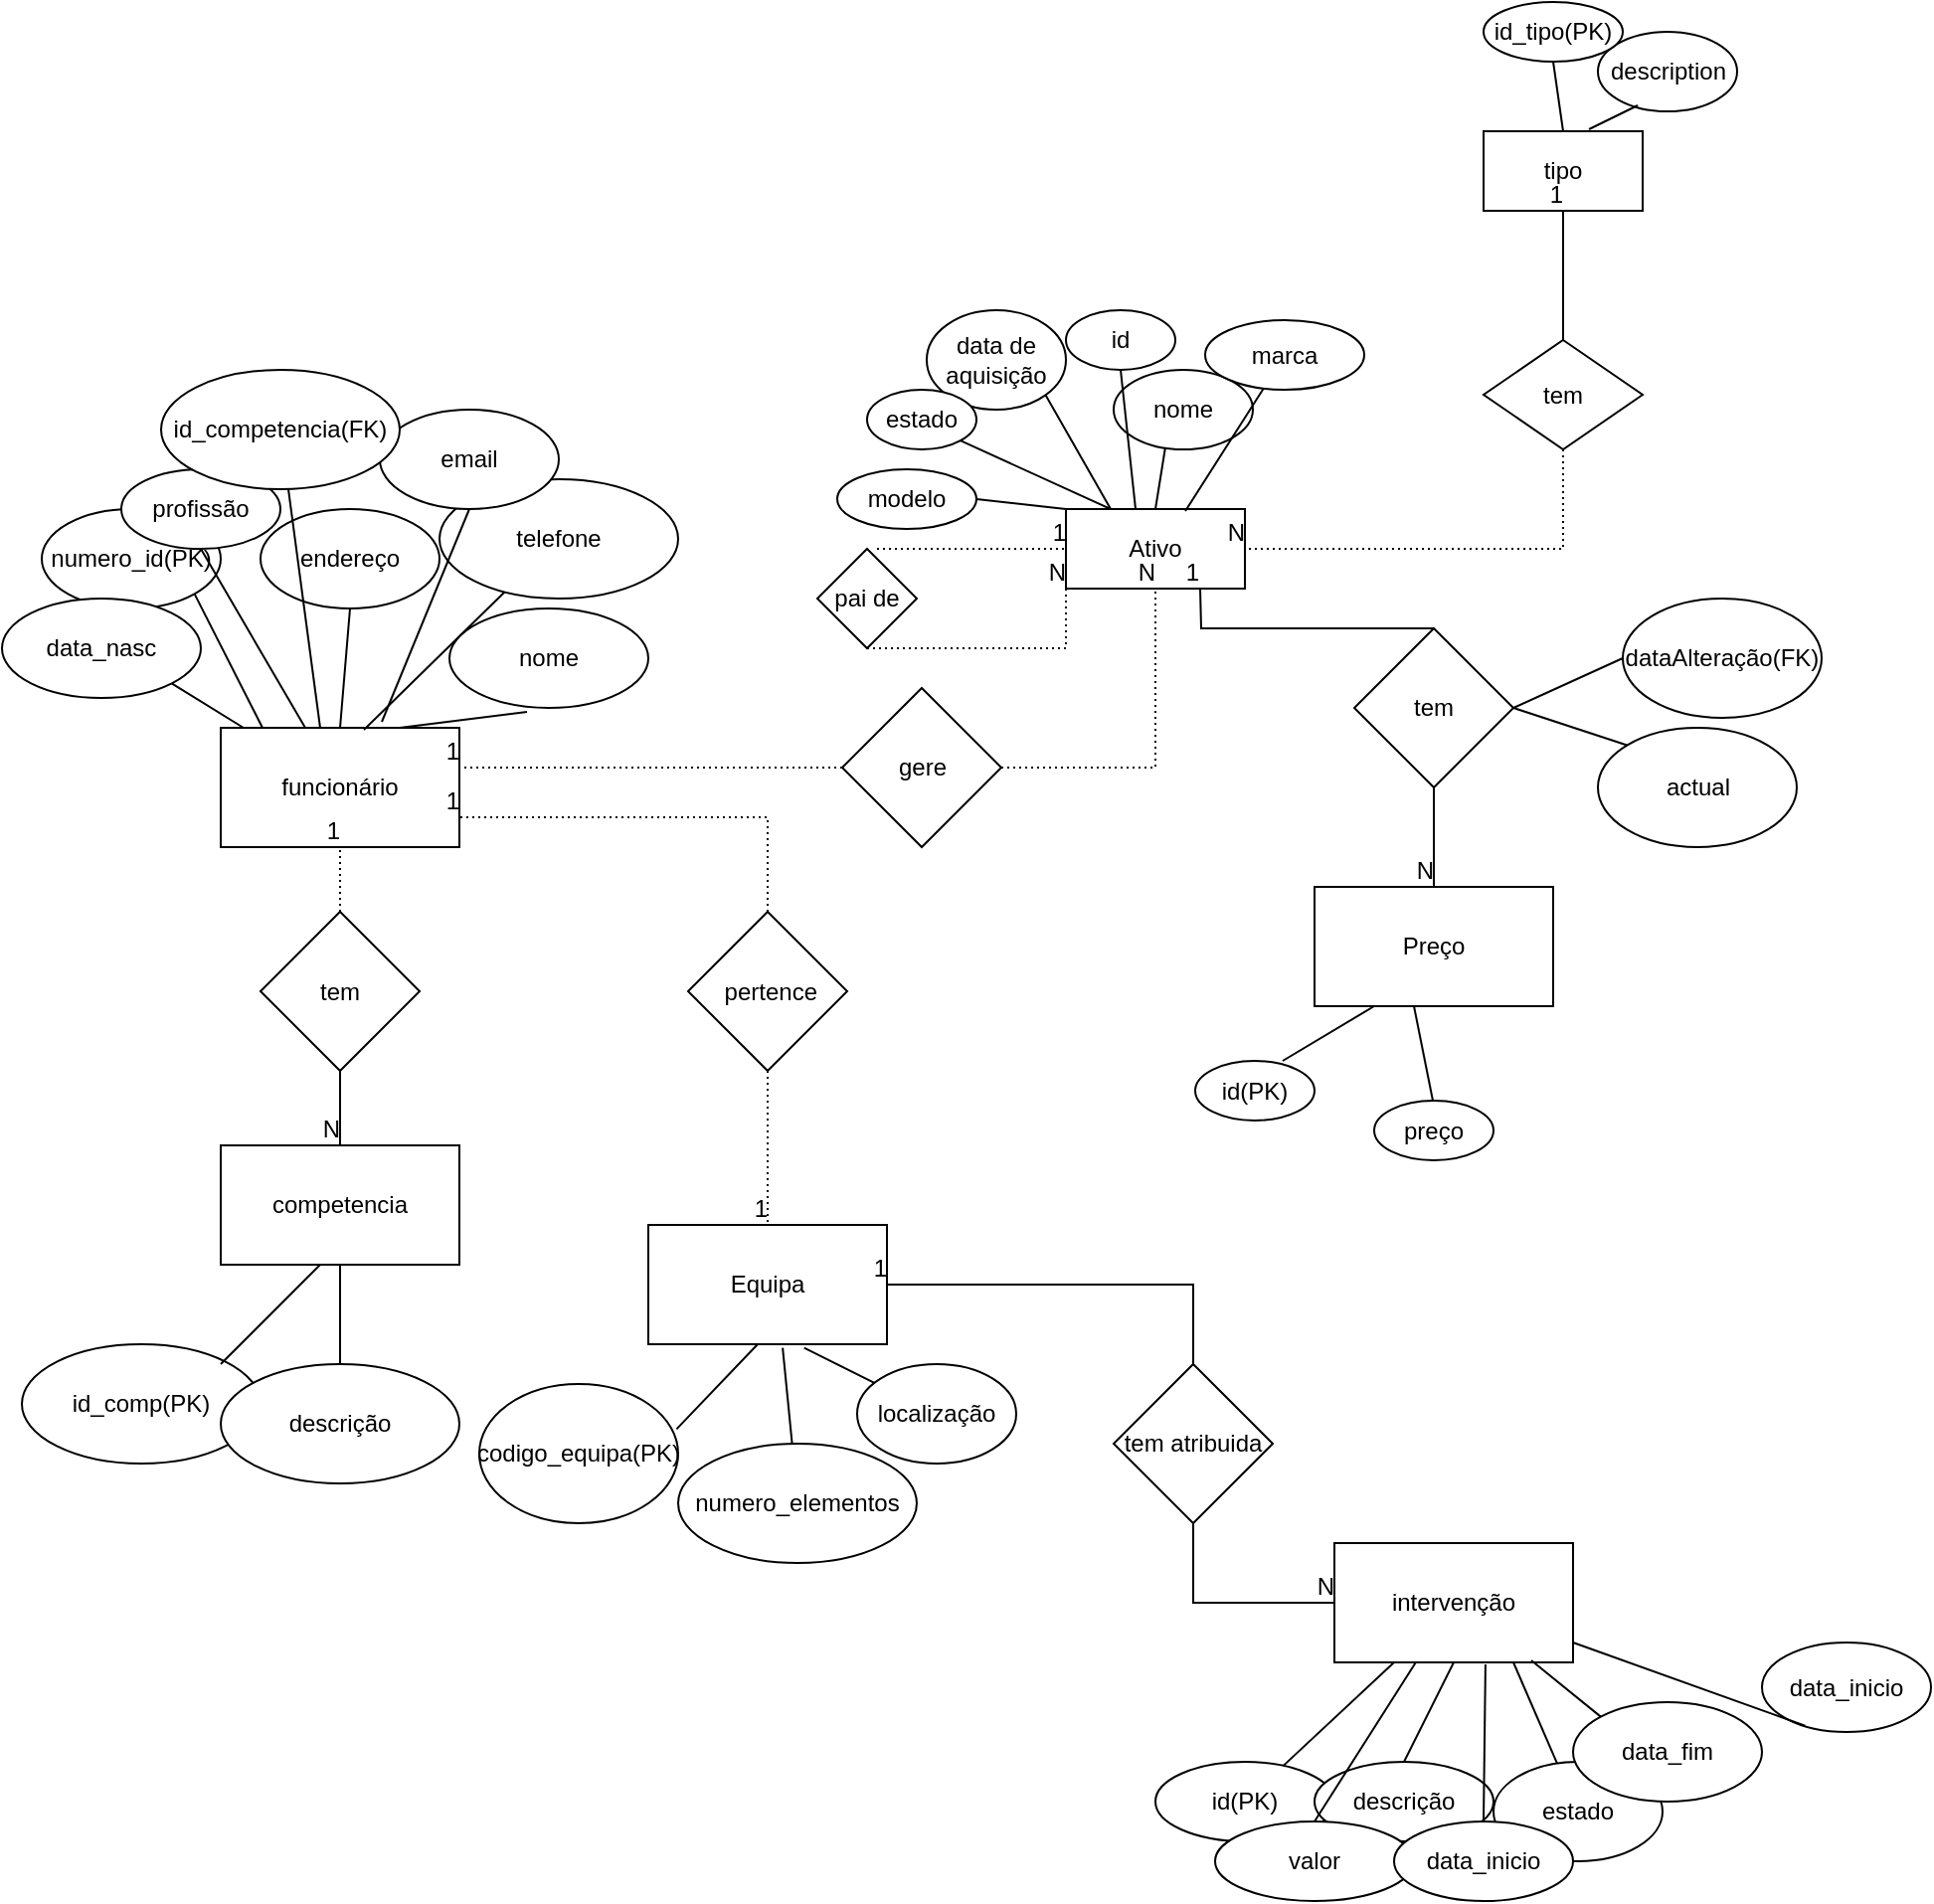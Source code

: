 <mxfile version="15.8.3" type="device"><diagram id="RiRNOo3PMDdVtDFo0Oja" name="Page-1"><mxGraphModel dx="2131" dy="1698" grid="1" gridSize="10" guides="1" tooltips="1" connect="1" arrows="1" fold="1" page="1" pageScale="1" pageWidth="827" pageHeight="1169" math="0" shadow="0"><root><mxCell id="0"/><mxCell id="1" parent="0"/><mxCell id="TFTgUp5jtIXC58tv8dnQ-1" value="Ativo" style="rounded=0;whiteSpace=wrap;html=1;" parent="1" vertex="1"><mxGeometry x="355" y="50" width="90" height="40" as="geometry"/></mxCell><mxCell id="TFTgUp5jtIXC58tv8dnQ-6" value="id" style="ellipse;whiteSpace=wrap;html=1;rounded=0;" parent="1" vertex="1"><mxGeometry x="355" y="-50" width="55" height="30" as="geometry"/></mxCell><mxCell id="TFTgUp5jtIXC58tv8dnQ-9" value="nome" style="ellipse;whiteSpace=wrap;html=1;" parent="1" vertex="1"><mxGeometry x="379" y="-20" width="70" height="40" as="geometry"/></mxCell><mxCell id="TFTgUp5jtIXC58tv8dnQ-10" value="data de aquisição" style="ellipse;whiteSpace=wrap;html=1;rounded=0;" parent="1" vertex="1"><mxGeometry x="285" y="-50" width="70" height="50" as="geometry"/></mxCell><mxCell id="TFTgUp5jtIXC58tv8dnQ-13" value="estado" style="ellipse;whiteSpace=wrap;html=1;rounded=0;" parent="1" vertex="1"><mxGeometry x="255" y="-10" width="55" height="30" as="geometry"/></mxCell><mxCell id="TFTgUp5jtIXC58tv8dnQ-15" value="marca" style="ellipse;whiteSpace=wrap;html=1;rounded=0;" parent="1" vertex="1"><mxGeometry x="425" y="-45" width="80" height="35" as="geometry"/></mxCell><mxCell id="TFTgUp5jtIXC58tv8dnQ-17" value="modelo" style="ellipse;whiteSpace=wrap;html=1;rounded=0;" parent="1" vertex="1"><mxGeometry x="240" y="30" width="70" height="30" as="geometry"/></mxCell><mxCell id="TFTgUp5jtIXC58tv8dnQ-28" value="Preço" style="rounded=0;whiteSpace=wrap;html=1;" parent="1" vertex="1"><mxGeometry x="480" y="240" width="120" height="60" as="geometry"/></mxCell><mxCell id="TFTgUp5jtIXC58tv8dnQ-31" value="id(PK)" style="ellipse;whiteSpace=wrap;html=1;rounded=0;" parent="1" vertex="1"><mxGeometry x="420" y="327.5" width="60" height="30" as="geometry"/></mxCell><mxCell id="TFTgUp5jtIXC58tv8dnQ-33" value="dataAlteração(FK)" style="ellipse;whiteSpace=wrap;html=1;rounded=0;" parent="1" vertex="1"><mxGeometry x="635" y="95" width="100" height="60" as="geometry"/></mxCell><mxCell id="QVrU8I_HRrKM-z1Fk-Hs-1" value="funcionário" style="rounded=0;whiteSpace=wrap;html=1;" parent="1" vertex="1"><mxGeometry x="-70" y="160" width="120" height="60" as="geometry"/></mxCell><mxCell id="QVrU8I_HRrKM-z1Fk-Hs-3" value="numero_id(PK)" style="ellipse;whiteSpace=wrap;html=1;" parent="1" vertex="1"><mxGeometry x="-160" y="50" width="90" height="50" as="geometry"/></mxCell><mxCell id="QVrU8I_HRrKM-z1Fk-Hs-5" value="nome" style="ellipse;whiteSpace=wrap;html=1;" parent="1" vertex="1"><mxGeometry x="45" y="100" width="100" height="50" as="geometry"/></mxCell><mxCell id="QVrU8I_HRrKM-z1Fk-Hs-6" value="data_nasc" style="ellipse;whiteSpace=wrap;html=1;rounded=0;" parent="1" vertex="1"><mxGeometry x="-180" y="95" width="100" height="50" as="geometry"/></mxCell><mxCell id="QVrU8I_HRrKM-z1Fk-Hs-8" value="endereço" style="ellipse;whiteSpace=wrap;html=1;rounded=0;" parent="1" vertex="1"><mxGeometry x="-50" y="50" width="90" height="50" as="geometry"/></mxCell><mxCell id="QVrU8I_HRrKM-z1Fk-Hs-10" value="profissão" style="ellipse;whiteSpace=wrap;html=1;rounded=0;" parent="1" vertex="1"><mxGeometry x="-120" y="30" width="80" height="40" as="geometry"/></mxCell><mxCell id="QVrU8I_HRrKM-z1Fk-Hs-12" value="telefone" style="ellipse;whiteSpace=wrap;html=1;rounded=0;" parent="1" vertex="1"><mxGeometry x="40" y="35" width="120" height="60" as="geometry"/></mxCell><mxCell id="QVrU8I_HRrKM-z1Fk-Hs-14" value="email" style="ellipse;whiteSpace=wrap;html=1;rounded=0;" parent="1" vertex="1"><mxGeometry x="10" width="90" height="50" as="geometry"/></mxCell><mxCell id="QVrU8I_HRrKM-z1Fk-Hs-16" value="id_competencia(FK)" style="ellipse;whiteSpace=wrap;html=1;rounded=0;" parent="1" vertex="1"><mxGeometry x="-100" y="-20" width="120" height="60" as="geometry"/></mxCell><mxCell id="QVrU8I_HRrKM-z1Fk-Hs-19" value="tem" style="rhombus;whiteSpace=wrap;html=1;rounded=0;" parent="1" vertex="1"><mxGeometry x="-50" y="252.5" width="80" height="80" as="geometry"/></mxCell><mxCell id="QVrU8I_HRrKM-z1Fk-Hs-21" value="competencia" style="whiteSpace=wrap;html=1;rounded=0;" parent="1" vertex="1"><mxGeometry x="-70" y="370" width="120" height="60" as="geometry"/></mxCell><mxCell id="QVrU8I_HRrKM-z1Fk-Hs-23" value="id_comp(PK)" style="ellipse;whiteSpace=wrap;html=1;rounded=0;" parent="1" vertex="1"><mxGeometry x="-170" y="470" width="120" height="60" as="geometry"/></mxCell><mxCell id="QVrU8I_HRrKM-z1Fk-Hs-25" value="descrição" style="ellipse;whiteSpace=wrap;html=1;rounded=0;" parent="1" vertex="1"><mxGeometry x="-70" y="480" width="120" height="60" as="geometry"/></mxCell><mxCell id="QVrU8I_HRrKM-z1Fk-Hs-27" value="intervenção" style="rounded=0;whiteSpace=wrap;html=1;" parent="1" vertex="1"><mxGeometry x="490" y="570" width="120" height="60" as="geometry"/></mxCell><mxCell id="QVrU8I_HRrKM-z1Fk-Hs-28" value="id(PK)" style="ellipse;whiteSpace=wrap;html=1;rounded=0;" parent="1" vertex="1"><mxGeometry x="400" y="680" width="90" height="40" as="geometry"/></mxCell><mxCell id="QVrU8I_HRrKM-z1Fk-Hs-30" value="descrição" style="ellipse;whiteSpace=wrap;html=1;rounded=0;" parent="1" vertex="1"><mxGeometry x="480" y="680" width="90" height="40" as="geometry"/></mxCell><mxCell id="QVrU8I_HRrKM-z1Fk-Hs-32" value="estado" style="ellipse;whiteSpace=wrap;html=1;rounded=0;" parent="1" vertex="1"><mxGeometry x="570" y="680" width="85" height="50" as="geometry"/></mxCell><mxCell id="QVrU8I_HRrKM-z1Fk-Hs-34" value="valor" style="ellipse;whiteSpace=wrap;html=1;rounded=0;" parent="1" vertex="1"><mxGeometry x="430" y="710" width="100" height="40" as="geometry"/></mxCell><mxCell id="QVrU8I_HRrKM-z1Fk-Hs-36" value="data_inicio" style="ellipse;whiteSpace=wrap;html=1;rounded=0;" parent="1" vertex="1"><mxGeometry x="520" y="710" width="90" height="40" as="geometry"/></mxCell><mxCell id="QVrU8I_HRrKM-z1Fk-Hs-38" value="data_fim" style="ellipse;whiteSpace=wrap;html=1;rounded=0;" parent="1" vertex="1"><mxGeometry x="610" y="650" width="95" height="50" as="geometry"/></mxCell><mxCell id="QVrU8I_HRrKM-z1Fk-Hs-48" value="Equipa" style="rounded=0;whiteSpace=wrap;html=1;" parent="1" vertex="1"><mxGeometry x="145" y="410" width="120" height="60" as="geometry"/></mxCell><mxCell id="QVrU8I_HRrKM-z1Fk-Hs-49" value="codigo_equipa(PK)" style="ellipse;whiteSpace=wrap;html=1;rounded=0;" parent="1" vertex="1"><mxGeometry x="60" y="490" width="100" height="70" as="geometry"/></mxCell><mxCell id="QVrU8I_HRrKM-z1Fk-Hs-51" value="localização" style="ellipse;whiteSpace=wrap;html=1;rounded=0;" parent="1" vertex="1"><mxGeometry x="250" y="480" width="80" height="50" as="geometry"/></mxCell><mxCell id="QVrU8I_HRrKM-z1Fk-Hs-54" value="numero_elementos" style="ellipse;whiteSpace=wrap;html=1;rounded=0;" parent="1" vertex="1"><mxGeometry x="160" y="520" width="120" height="60" as="geometry"/></mxCell><mxCell id="QVrU8I_HRrKM-z1Fk-Hs-61" value="&amp;nbsp;pertence" style="rhombus;whiteSpace=wrap;html=1;" parent="1" vertex="1"><mxGeometry x="165" y="252.5" width="80" height="80" as="geometry"/></mxCell><mxCell id="QVrU8I_HRrKM-z1Fk-Hs-64" value="tem atribuida" style="rhombus;whiteSpace=wrap;html=1;" parent="1" vertex="1"><mxGeometry x="379" y="480" width="80" height="80" as="geometry"/></mxCell><mxCell id="QVrU8I_HRrKM-z1Fk-Hs-67" value="data_inicio" style="ellipse;whiteSpace=wrap;html=1;" parent="1" vertex="1"><mxGeometry x="705" y="620" width="85" height="45" as="geometry"/></mxCell><mxCell id="QVrU8I_HRrKM-z1Fk-Hs-69" value="gere" style="rhombus;whiteSpace=wrap;html=1;" parent="1" vertex="1"><mxGeometry x="242.5" y="140" width="80" height="80" as="geometry"/></mxCell><mxCell id="QVrU8I_HRrKM-z1Fk-Hs-75" value="tipo" style="rounded=0;whiteSpace=wrap;html=1;" parent="1" vertex="1"><mxGeometry x="565" y="-140" width="80" height="40" as="geometry"/></mxCell><mxCell id="QVrU8I_HRrKM-z1Fk-Hs-76" value="description" style="ellipse;whiteSpace=wrap;html=1;rounded=0;" parent="1" vertex="1"><mxGeometry x="622.5" y="-190" width="70" height="40" as="geometry"/></mxCell><mxCell id="QVrU8I_HRrKM-z1Fk-Hs-77" value="id_tipo(PK)" style="ellipse;whiteSpace=wrap;html=1;rounded=0;" parent="1" vertex="1"><mxGeometry x="565" y="-205" width="70" height="30" as="geometry"/></mxCell><mxCell id="QVrU8I_HRrKM-z1Fk-Hs-79" value="tem" style="rhombus;whiteSpace=wrap;html=1;" parent="1" vertex="1"><mxGeometry x="565" y="-35" width="80" height="55" as="geometry"/></mxCell><mxCell id="QVrU8I_HRrKM-z1Fk-Hs-82" value="tem" style="rhombus;whiteSpace=wrap;html=1;" parent="1" vertex="1"><mxGeometry x="500" y="110" width="80" height="80" as="geometry"/></mxCell><mxCell id="FYYSEpjkV9HO7ayscq3n-15" value="" style="endArrow=none;html=1;rounded=0;entryX=0.25;entryY=1;entryDx=0;entryDy=0;" parent="1" source="QVrU8I_HRrKM-z1Fk-Hs-28" target="QVrU8I_HRrKM-z1Fk-Hs-27" edge="1"><mxGeometry width="50" height="50" relative="1" as="geometry"><mxPoint x="325" y="770" as="sourcePoint"/><mxPoint x="375" y="720" as="targetPoint"/></mxGeometry></mxCell><mxCell id="FYYSEpjkV9HO7ayscq3n-16" value="" style="endArrow=none;html=1;rounded=0;exitX=0.5;exitY=0;exitDx=0;exitDy=0;" parent="1" source="QVrU8I_HRrKM-z1Fk-Hs-34" target="QVrU8I_HRrKM-z1Fk-Hs-27" edge="1"><mxGeometry width="50" height="50" relative="1" as="geometry"><mxPoint x="458.276" y="681.724" as="sourcePoint"/><mxPoint x="500" y="640" as="targetPoint"/></mxGeometry></mxCell><mxCell id="FYYSEpjkV9HO7ayscq3n-17" value="" style="endArrow=none;html=1;rounded=0;entryX=0.5;entryY=1;entryDx=0;entryDy=0;exitX=0.5;exitY=0;exitDx=0;exitDy=0;" parent="1" source="QVrU8I_HRrKM-z1Fk-Hs-30" target="QVrU8I_HRrKM-z1Fk-Hs-27" edge="1"><mxGeometry width="50" height="50" relative="1" as="geometry"><mxPoint x="468.276" y="691.724" as="sourcePoint"/><mxPoint x="510" y="650" as="targetPoint"/></mxGeometry></mxCell><mxCell id="FYYSEpjkV9HO7ayscq3n-18" value="" style="endArrow=none;html=1;rounded=0;entryX=0.633;entryY=1.017;entryDx=0;entryDy=0;entryPerimeter=0;exitX=0.5;exitY=0;exitDx=0;exitDy=0;" parent="1" source="QVrU8I_HRrKM-z1Fk-Hs-36" target="QVrU8I_HRrKM-z1Fk-Hs-27" edge="1"><mxGeometry width="50" height="50" relative="1" as="geometry"><mxPoint x="478.276" y="701.724" as="sourcePoint"/><mxPoint x="520" y="660" as="targetPoint"/></mxGeometry></mxCell><mxCell id="FYYSEpjkV9HO7ayscq3n-19" value="" style="endArrow=none;html=1;rounded=0;entryX=0.75;entryY=1;entryDx=0;entryDy=0;" parent="1" source="QVrU8I_HRrKM-z1Fk-Hs-32" target="QVrU8I_HRrKM-z1Fk-Hs-27" edge="1"><mxGeometry width="50" height="50" relative="1" as="geometry"><mxPoint x="488.276" y="711.724" as="sourcePoint"/><mxPoint x="530" y="670" as="targetPoint"/></mxGeometry></mxCell><mxCell id="FYYSEpjkV9HO7ayscq3n-20" value="" style="endArrow=none;html=1;rounded=0;entryX=0.825;entryY=0.983;entryDx=0;entryDy=0;entryPerimeter=0;exitX=0;exitY=0;exitDx=0;exitDy=0;" parent="1" source="QVrU8I_HRrKM-z1Fk-Hs-38" target="QVrU8I_HRrKM-z1Fk-Hs-27" edge="1"><mxGeometry width="50" height="50" relative="1" as="geometry"><mxPoint x="585.085" y="672.195" as="sourcePoint"/><mxPoint x="560" y="640" as="targetPoint"/></mxGeometry></mxCell><mxCell id="FYYSEpjkV9HO7ayscq3n-26" value="" style="endArrow=none;html=1;rounded=0;" parent="1" edge="1"><mxGeometry width="50" height="50" relative="1" as="geometry"><mxPoint x="-70" y="480" as="sourcePoint"/><mxPoint x="-20" y="430" as="targetPoint"/></mxGeometry></mxCell><mxCell id="FYYSEpjkV9HO7ayscq3n-27" value="" style="endArrow=none;html=1;rounded=0;entryX=0.5;entryY=1;entryDx=0;entryDy=0;exitX=0.5;exitY=0;exitDx=0;exitDy=0;" parent="1" source="QVrU8I_HRrKM-z1Fk-Hs-25" target="QVrU8I_HRrKM-z1Fk-Hs-21" edge="1"><mxGeometry width="50" height="50" relative="1" as="geometry"><mxPoint x="-20" y="480" as="sourcePoint"/><mxPoint x="30" y="430" as="targetPoint"/></mxGeometry></mxCell><mxCell id="FYYSEpjkV9HO7ayscq3n-29" value="" style="endArrow=none;html=1;rounded=0;exitX=0.992;exitY=0.324;exitDx=0;exitDy=0;exitPerimeter=0;" parent="1" source="QVrU8I_HRrKM-z1Fk-Hs-49" edge="1"><mxGeometry width="50" height="50" relative="1" as="geometry"><mxPoint x="150" y="520" as="sourcePoint"/><mxPoint x="200" y="470" as="targetPoint"/></mxGeometry></mxCell><mxCell id="FYYSEpjkV9HO7ayscq3n-31" value="" style="endArrow=none;html=1;rounded=0;entryX=0.563;entryY=1.031;entryDx=0;entryDy=0;entryPerimeter=0;" parent="1" source="QVrU8I_HRrKM-z1Fk-Hs-54" target="QVrU8I_HRrKM-z1Fk-Hs-48" edge="1"><mxGeometry width="50" height="50" relative="1" as="geometry"><mxPoint x="180" y="560" as="sourcePoint"/><mxPoint x="215" y="480.0" as="targetPoint"/></mxGeometry></mxCell><mxCell id="FYYSEpjkV9HO7ayscq3n-32" value="" style="endArrow=none;html=1;rounded=0;entryX=0.653;entryY=1.031;entryDx=0;entryDy=0;entryPerimeter=0;" parent="1" source="QVrU8I_HRrKM-z1Fk-Hs-51" target="QVrU8I_HRrKM-z1Fk-Hs-48" edge="1"><mxGeometry width="50" height="50" relative="1" as="geometry"><mxPoint x="259.398" y="531.824" as="sourcePoint"/><mxPoint x="222.56" y="481.86" as="targetPoint"/></mxGeometry></mxCell><mxCell id="FYYSEpjkV9HO7ayscq3n-33" value="" style="endArrow=none;html=1;rounded=0;entryX=0.255;entryY=0.93;entryDx=0;entryDy=0;entryPerimeter=0;" parent="1" target="QVrU8I_HRrKM-z1Fk-Hs-67" edge="1"><mxGeometry width="50" height="50" relative="1" as="geometry"><mxPoint x="610" y="620" as="sourcePoint"/><mxPoint x="470" y="520" as="targetPoint"/></mxGeometry></mxCell><mxCell id="FYYSEpjkV9HO7ayscq3n-36" value="" style="endArrow=none;html=1;rounded=0;entryX=1;entryY=1;entryDx=0;entryDy=0;exitX=0.175;exitY=0;exitDx=0;exitDy=0;exitPerimeter=0;" parent="1" source="QVrU8I_HRrKM-z1Fk-Hs-1" target="QVrU8I_HRrKM-z1Fk-Hs-3" edge="1"><mxGeometry width="50" height="50" relative="1" as="geometry"><mxPoint x="-30" y="160" as="sourcePoint"/><mxPoint x="20" y="110" as="targetPoint"/></mxGeometry></mxCell><mxCell id="FYYSEpjkV9HO7ayscq3n-37" value="" style="endArrow=none;html=1;rounded=0;entryX=0.5;entryY=1;entryDx=0;entryDy=0;" parent="1" source="QVrU8I_HRrKM-z1Fk-Hs-1" target="QVrU8I_HRrKM-z1Fk-Hs-10" edge="1"><mxGeometry width="50" height="50" relative="1" as="geometry"><mxPoint x="-20" y="150" as="sourcePoint"/><mxPoint y="120" as="targetPoint"/></mxGeometry></mxCell><mxCell id="FYYSEpjkV9HO7ayscq3n-38" value="" style="endArrow=none;html=1;rounded=0;exitX=0.6;exitY=0.017;exitDx=0;exitDy=0;exitPerimeter=0;" parent="1" source="QVrU8I_HRrKM-z1Fk-Hs-1" target="QVrU8I_HRrKM-z1Fk-Hs-12" edge="1"><mxGeometry width="50" height="50" relative="1" as="geometry"><mxPoint x="10" y="180" as="sourcePoint"/><mxPoint x="10" y="130" as="targetPoint"/></mxGeometry></mxCell><mxCell id="FYYSEpjkV9HO7ayscq3n-39" value="" style="endArrow=none;html=1;rounded=0;exitX=0.75;exitY=0;exitDx=0;exitDy=0;entryX=0.39;entryY=1.04;entryDx=0;entryDy=0;entryPerimeter=0;" parent="1" source="QVrU8I_HRrKM-z1Fk-Hs-1" target="QVrU8I_HRrKM-z1Fk-Hs-5" edge="1"><mxGeometry width="50" height="50" relative="1" as="geometry"><mxPoint x="12" y="171.02" as="sourcePoint"/><mxPoint x="54.833" y="89.026" as="targetPoint"/></mxGeometry></mxCell><mxCell id="FYYSEpjkV9HO7ayscq3n-40" value="" style="endArrow=none;html=1;rounded=0;entryX=1;entryY=1;entryDx=0;entryDy=0;" parent="1" source="QVrU8I_HRrKM-z1Fk-Hs-1" target="QVrU8I_HRrKM-z1Fk-Hs-6" edge="1"><mxGeometry width="50" height="50" relative="1" as="geometry"><mxPoint x="-40" y="150" as="sourcePoint"/><mxPoint x="64.833" y="99.026" as="targetPoint"/></mxGeometry></mxCell><mxCell id="FYYSEpjkV9HO7ayscq3n-41" value="" style="endArrow=none;html=1;rounded=0;entryX=0.5;entryY=1;entryDx=0;entryDy=0;exitX=0.5;exitY=0;exitDx=0;exitDy=0;" parent="1" source="QVrU8I_HRrKM-z1Fk-Hs-1" target="QVrU8I_HRrKM-z1Fk-Hs-8" edge="1"><mxGeometry width="50" height="50" relative="1" as="geometry"><mxPoint x="-30" y="160" as="sourcePoint"/><mxPoint x="-59.645" y="112.678" as="targetPoint"/></mxGeometry></mxCell><mxCell id="FYYSEpjkV9HO7ayscq3n-42" value="" style="endArrow=none;html=1;rounded=0;" parent="1" target="QVrU8I_HRrKM-z1Fk-Hs-16" edge="1"><mxGeometry width="50" height="50" relative="1" as="geometry"><mxPoint x="-20" y="160" as="sourcePoint"/><mxPoint x="-59.645" y="112.678" as="targetPoint"/></mxGeometry></mxCell><mxCell id="FYYSEpjkV9HO7ayscq3n-43" value="" style="endArrow=none;html=1;rounded=0;entryX=0.5;entryY=1;entryDx=0;entryDy=0;exitX=0.675;exitY=-0.05;exitDx=0;exitDy=0;exitPerimeter=0;" parent="1" source="QVrU8I_HRrKM-z1Fk-Hs-1" target="QVrU8I_HRrKM-z1Fk-Hs-14" edge="1"><mxGeometry width="50" height="50" relative="1" as="geometry"><mxPoint x="-10.491" y="180" as="sourcePoint"/><mxPoint x="-49.645" y="122.678" as="targetPoint"/></mxGeometry></mxCell><mxCell id="FYYSEpjkV9HO7ayscq3n-45" value="" style="endArrow=none;html=1;rounded=0;exitX=0.25;exitY=0;exitDx=0;exitDy=0;entryX=1;entryY=1;entryDx=0;entryDy=0;" parent="1" source="TFTgUp5jtIXC58tv8dnQ-1" target="TFTgUp5jtIXC58tv8dnQ-10" edge="1"><mxGeometry width="50" height="50" relative="1" as="geometry"><mxPoint x="350" y="60" as="sourcePoint"/><mxPoint x="340" y="-20" as="targetPoint"/></mxGeometry></mxCell><mxCell id="FYYSEpjkV9HO7ayscq3n-46" value="" style="endArrow=none;html=1;rounded=0;entryX=1;entryY=1;entryDx=0;entryDy=0;exitX=0.25;exitY=0;exitDx=0;exitDy=0;" parent="1" source="TFTgUp5jtIXC58tv8dnQ-1" target="TFTgUp5jtIXC58tv8dnQ-13" edge="1"><mxGeometry width="50" height="50" relative="1" as="geometry"><mxPoint x="410" y="60" as="sourcePoint"/><mxPoint x="351.98" y="1" as="targetPoint"/></mxGeometry></mxCell><mxCell id="FYYSEpjkV9HO7ayscq3n-48" value="" style="endArrow=none;html=1;rounded=0;entryX=1;entryY=0.5;entryDx=0;entryDy=0;exitX=0;exitY=0;exitDx=0;exitDy=0;" parent="1" source="TFTgUp5jtIXC58tv8dnQ-1" target="TFTgUp5jtIXC58tv8dnQ-17" edge="1"><mxGeometry width="50" height="50" relative="1" as="geometry"><mxPoint x="350" y="75" as="sourcePoint"/><mxPoint x="310" y="51.99" as="targetPoint"/></mxGeometry></mxCell><mxCell id="FYYSEpjkV9HO7ayscq3n-50" value="" style="endArrow=none;html=1;rounded=0;entryX=0.5;entryY=1;entryDx=0;entryDy=0;exitX=0.389;exitY=0;exitDx=0;exitDy=0;exitPerimeter=0;" parent="1" source="TFTgUp5jtIXC58tv8dnQ-1" target="TFTgUp5jtIXC58tv8dnQ-6" edge="1"><mxGeometry width="50" height="50" relative="1" as="geometry"><mxPoint x="400" y="50" as="sourcePoint"/><mxPoint x="320" y="61.99" as="targetPoint"/></mxGeometry></mxCell><mxCell id="FYYSEpjkV9HO7ayscq3n-51" value="" style="endArrow=none;html=1;rounded=0;entryX=0.371;entryY=0.975;entryDx=0;entryDy=0;exitX=0.5;exitY=0;exitDx=0;exitDy=0;entryPerimeter=0;" parent="1" source="TFTgUp5jtIXC58tv8dnQ-1" target="TFTgUp5jtIXC58tv8dnQ-9" edge="1"><mxGeometry width="50" height="50" relative="1" as="geometry"><mxPoint x="385" y="90" as="sourcePoint"/><mxPoint x="330" y="71.99" as="targetPoint"/></mxGeometry></mxCell><mxCell id="FYYSEpjkV9HO7ayscq3n-54" value="" style="endArrow=none;html=1;rounded=0;exitX=0.667;exitY=0.025;exitDx=0;exitDy=0;exitPerimeter=0;" parent="1" source="TFTgUp5jtIXC58tv8dnQ-1" target="TFTgUp5jtIXC58tv8dnQ-15" edge="1"><mxGeometry width="50" height="50" relative="1" as="geometry"><mxPoint x="430" y="70" as="sourcePoint"/><mxPoint x="480" y="20" as="targetPoint"/></mxGeometry></mxCell><mxCell id="FYYSEpjkV9HO7ayscq3n-59" value="" style="endArrow=none;html=1;rounded=0;entryX=1;entryY=0.5;entryDx=0;entryDy=0;exitX=0;exitY=0.5;exitDx=0;exitDy=0;" parent="1" source="TFTgUp5jtIXC58tv8dnQ-33" target="QVrU8I_HRrKM-z1Fk-Hs-82" edge="1"><mxGeometry width="50" height="50" relative="1" as="geometry"><mxPoint x="656.716" y="325.858" as="sourcePoint"/><mxPoint x="589.96" y="311.02" as="targetPoint"/></mxGeometry></mxCell><mxCell id="FYYSEpjkV9HO7ayscq3n-61" value="" style="endArrow=none;html=1;rounded=0;entryX=0.25;entryY=1;entryDx=0;entryDy=0;exitX=0.733;exitY=0;exitDx=0;exitDy=0;exitPerimeter=0;" parent="1" source="TFTgUp5jtIXC58tv8dnQ-31" target="TFTgUp5jtIXC58tv8dnQ-28" edge="1"><mxGeometry width="50" height="50" relative="1" as="geometry"><mxPoint x="666.716" y="335.858" as="sourcePoint"/><mxPoint x="599.96" y="321.02" as="targetPoint"/></mxGeometry></mxCell><mxCell id="FYYSEpjkV9HO7ayscq3n-63" value="" style="endArrow=none;html=1;rounded=0;entryX=0.286;entryY=0.925;entryDx=0;entryDy=0;entryPerimeter=0;exitX=0.663;exitY=-0.025;exitDx=0;exitDy=0;exitPerimeter=0;" parent="1" source="QVrU8I_HRrKM-z1Fk-Hs-75" target="QVrU8I_HRrKM-z1Fk-Hs-76" edge="1"><mxGeometry width="50" height="50" relative="1" as="geometry"><mxPoint x="620" y="-130" as="sourcePoint"/><mxPoint x="670" y="-180" as="targetPoint"/></mxGeometry></mxCell><mxCell id="FYYSEpjkV9HO7ayscq3n-64" value="" style="endArrow=none;html=1;rounded=0;entryX=0.5;entryY=1;entryDx=0;entryDy=0;exitX=0.5;exitY=0;exitDx=0;exitDy=0;" parent="1" source="QVrU8I_HRrKM-z1Fk-Hs-75" target="QVrU8I_HRrKM-z1Fk-Hs-77" edge="1"><mxGeometry width="50" height="50" relative="1" as="geometry"><mxPoint x="628.04" y="-131" as="sourcePoint"/><mxPoint x="665.02" y="-158" as="targetPoint"/></mxGeometry></mxCell><mxCell id="eo1hFJpTSpXTCClkFQG_-7" value="" style="endArrow=none;html=1;rounded=0;entryX=0.5;entryY=0;entryDx=0;entryDy=0;exitX=0.5;exitY=1;exitDx=0;exitDy=0;" edge="1" parent="1" source="QVrU8I_HRrKM-z1Fk-Hs-82" target="TFTgUp5jtIXC58tv8dnQ-28"><mxGeometry relative="1" as="geometry"><mxPoint x="350" y="200" as="sourcePoint"/><mxPoint x="510" y="200" as="targetPoint"/></mxGeometry></mxCell><mxCell id="eo1hFJpTSpXTCClkFQG_-8" value="N" style="resizable=0;html=1;align=right;verticalAlign=bottom;" connectable="0" vertex="1" parent="eo1hFJpTSpXTCClkFQG_-7"><mxGeometry x="1" relative="1" as="geometry"/></mxCell><mxCell id="eo1hFJpTSpXTCClkFQG_-9" value="" style="endArrow=none;html=1;rounded=0;exitX=0.5;exitY=0;exitDx=0;exitDy=0;entryX=0.75;entryY=1;entryDx=0;entryDy=0;" edge="1" parent="1" source="QVrU8I_HRrKM-z1Fk-Hs-82" target="TFTgUp5jtIXC58tv8dnQ-1"><mxGeometry relative="1" as="geometry"><mxPoint x="350" y="200" as="sourcePoint"/><mxPoint x="540" y="60" as="targetPoint"/><Array as="points"><mxPoint x="423" y="110"/></Array></mxGeometry></mxCell><mxCell id="eo1hFJpTSpXTCClkFQG_-10" value="1" style="resizable=0;html=1;align=right;verticalAlign=bottom;" connectable="0" vertex="1" parent="eo1hFJpTSpXTCClkFQG_-9"><mxGeometry x="1" relative="1" as="geometry"/></mxCell><mxCell id="eo1hFJpTSpXTCClkFQG_-11" value="actual" style="ellipse;whiteSpace=wrap;html=1;rounded=0;" vertex="1" parent="1"><mxGeometry x="622.5" y="160" width="100" height="60" as="geometry"/></mxCell><mxCell id="eo1hFJpTSpXTCClkFQG_-12" value="" style="endArrow=none;html=1;rounded=0;entryX=1;entryY=0.5;entryDx=0;entryDy=0;exitX=0;exitY=0;exitDx=0;exitDy=0;" edge="1" parent="1" source="eo1hFJpTSpXTCClkFQG_-11" target="QVrU8I_HRrKM-z1Fk-Hs-82"><mxGeometry width="50" height="50" relative="1" as="geometry"><mxPoint x="645.0" y="135" as="sourcePoint"/><mxPoint x="590" y="160" as="targetPoint"/></mxGeometry></mxCell><mxCell id="eo1hFJpTSpXTCClkFQG_-13" value="" style="endArrow=none;html=1;rounded=0;" edge="1" parent="1"><mxGeometry width="50" height="50" relative="1" as="geometry"><mxPoint x="540" y="350" as="sourcePoint"/><mxPoint x="530" y="300" as="targetPoint"/></mxGeometry></mxCell><mxCell id="eo1hFJpTSpXTCClkFQG_-14" value="preço" style="ellipse;whiteSpace=wrap;html=1;rounded=0;" vertex="1" parent="1"><mxGeometry x="510" y="347.5" width="60" height="30" as="geometry"/></mxCell><mxCell id="eo1hFJpTSpXTCClkFQG_-17" value="" style="endArrow=none;html=1;rounded=0;entryX=0.5;entryY=1;entryDx=0;entryDy=0;exitX=0.5;exitY=0;exitDx=0;exitDy=0;" edge="1" parent="1" source="QVrU8I_HRrKM-z1Fk-Hs-79" target="QVrU8I_HRrKM-z1Fk-Hs-75"><mxGeometry relative="1" as="geometry"><mxPoint x="350" y="60" as="sourcePoint"/><mxPoint x="510" y="60" as="targetPoint"/></mxGeometry></mxCell><mxCell id="eo1hFJpTSpXTCClkFQG_-18" value="1" style="resizable=0;html=1;align=right;verticalAlign=bottom;" connectable="0" vertex="1" parent="eo1hFJpTSpXTCClkFQG_-17"><mxGeometry x="1" relative="1" as="geometry"/></mxCell><mxCell id="eo1hFJpTSpXTCClkFQG_-19" value="" style="endArrow=none;html=1;rounded=0;dashed=1;dashPattern=1 2;entryX=1;entryY=0.5;entryDx=0;entryDy=0;exitX=0.5;exitY=1;exitDx=0;exitDy=0;" edge="1" parent="1" source="QVrU8I_HRrKM-z1Fk-Hs-79" target="TFTgUp5jtIXC58tv8dnQ-1"><mxGeometry relative="1" as="geometry"><mxPoint x="350" y="60" as="sourcePoint"/><mxPoint x="510" y="60" as="targetPoint"/><Array as="points"><mxPoint x="605" y="70"/></Array></mxGeometry></mxCell><mxCell id="eo1hFJpTSpXTCClkFQG_-20" value="N" style="resizable=0;html=1;align=right;verticalAlign=bottom;" connectable="0" vertex="1" parent="eo1hFJpTSpXTCClkFQG_-19"><mxGeometry x="1" relative="1" as="geometry"/></mxCell><mxCell id="eo1hFJpTSpXTCClkFQG_-22" value="" style="endArrow=none;html=1;rounded=0;dashed=1;dashPattern=1 2;entryX=0;entryY=0.5;entryDx=0;entryDy=0;" edge="1" parent="1" target="TFTgUp5jtIXC58tv8dnQ-1"><mxGeometry relative="1" as="geometry"><mxPoint x="260" y="70" as="sourcePoint"/><mxPoint x="510" y="60" as="targetPoint"/></mxGeometry></mxCell><mxCell id="eo1hFJpTSpXTCClkFQG_-23" value="1" style="resizable=0;html=1;align=right;verticalAlign=bottom;" connectable="0" vertex="1" parent="eo1hFJpTSpXTCClkFQG_-22"><mxGeometry x="1" relative="1" as="geometry"/></mxCell><mxCell id="eo1hFJpTSpXTCClkFQG_-24" value="pai de" style="rhombus;whiteSpace=wrap;html=1;" vertex="1" parent="1"><mxGeometry x="230" y="70" width="50" height="50" as="geometry"/></mxCell><mxCell id="eo1hFJpTSpXTCClkFQG_-25" value="" style="endArrow=none;html=1;rounded=0;dashed=1;dashPattern=1 2;exitX=0.5;exitY=1;exitDx=0;exitDy=0;entryX=0;entryY=1;entryDx=0;entryDy=0;" edge="1" parent="1" source="eo1hFJpTSpXTCClkFQG_-24" target="TFTgUp5jtIXC58tv8dnQ-1"><mxGeometry relative="1" as="geometry"><mxPoint x="350" y="60" as="sourcePoint"/><mxPoint x="510" y="60" as="targetPoint"/><Array as="points"><mxPoint x="355" y="120"/></Array></mxGeometry></mxCell><mxCell id="eo1hFJpTSpXTCClkFQG_-26" value="N" style="resizable=0;html=1;align=right;verticalAlign=bottom;" connectable="0" vertex="1" parent="eo1hFJpTSpXTCClkFQG_-25"><mxGeometry x="1" relative="1" as="geometry"/></mxCell><mxCell id="eo1hFJpTSpXTCClkFQG_-29" value="" style="endArrow=none;html=1;rounded=0;exitX=0.5;exitY=1;exitDx=0;exitDy=0;entryX=0.5;entryY=0;entryDx=0;entryDy=0;" edge="1" parent="1" source="QVrU8I_HRrKM-z1Fk-Hs-19" target="QVrU8I_HRrKM-z1Fk-Hs-21"><mxGeometry relative="1" as="geometry"><mxPoint x="350" y="310" as="sourcePoint"/><mxPoint x="510" y="310" as="targetPoint"/></mxGeometry></mxCell><mxCell id="eo1hFJpTSpXTCClkFQG_-30" value="N" style="resizable=0;html=1;align=right;verticalAlign=bottom;" connectable="0" vertex="1" parent="eo1hFJpTSpXTCClkFQG_-29"><mxGeometry x="1" relative="1" as="geometry"/></mxCell><mxCell id="eo1hFJpTSpXTCClkFQG_-33" value="" style="endArrow=none;html=1;rounded=0;dashed=1;dashPattern=1 2;entryX=1;entryY=0.75;entryDx=0;entryDy=0;exitX=0.5;exitY=0;exitDx=0;exitDy=0;" edge="1" parent="1" source="QVrU8I_HRrKM-z1Fk-Hs-61" target="QVrU8I_HRrKM-z1Fk-Hs-1"><mxGeometry relative="1" as="geometry"><mxPoint x="350" y="300" as="sourcePoint"/><mxPoint x="510" y="300" as="targetPoint"/><Array as="points"><mxPoint x="205" y="205"/></Array></mxGeometry></mxCell><mxCell id="eo1hFJpTSpXTCClkFQG_-34" value="1" style="resizable=0;html=1;align=right;verticalAlign=bottom;" connectable="0" vertex="1" parent="eo1hFJpTSpXTCClkFQG_-33"><mxGeometry x="1" relative="1" as="geometry"/></mxCell><mxCell id="eo1hFJpTSpXTCClkFQG_-37" value="" style="endArrow=none;html=1;rounded=0;dashed=1;dashPattern=1 2;exitX=0.5;exitY=1;exitDx=0;exitDy=0;entryX=0.5;entryY=0;entryDx=0;entryDy=0;" edge="1" parent="1" source="QVrU8I_HRrKM-z1Fk-Hs-61" target="QVrU8I_HRrKM-z1Fk-Hs-48"><mxGeometry relative="1" as="geometry"><mxPoint x="350" y="300" as="sourcePoint"/><mxPoint x="510" y="300" as="targetPoint"/></mxGeometry></mxCell><mxCell id="eo1hFJpTSpXTCClkFQG_-38" value="1" style="resizable=0;html=1;align=right;verticalAlign=bottom;" connectable="0" vertex="1" parent="eo1hFJpTSpXTCClkFQG_-37"><mxGeometry x="1" relative="1" as="geometry"/></mxCell><mxCell id="eo1hFJpTSpXTCClkFQG_-39" value="" style="endArrow=none;html=1;rounded=0;dashed=1;dashPattern=1 2;exitX=0;exitY=0.5;exitDx=0;exitDy=0;" edge="1" parent="1" source="QVrU8I_HRrKM-z1Fk-Hs-69"><mxGeometry relative="1" as="geometry"><mxPoint x="50" y="190" as="sourcePoint"/><mxPoint x="50" y="180" as="targetPoint"/></mxGeometry></mxCell><mxCell id="eo1hFJpTSpXTCClkFQG_-40" value="1" style="resizable=0;html=1;align=right;verticalAlign=bottom;" connectable="0" vertex="1" parent="eo1hFJpTSpXTCClkFQG_-39"><mxGeometry x="1" relative="1" as="geometry"/></mxCell><mxCell id="eo1hFJpTSpXTCClkFQG_-41" value="" style="endArrow=none;html=1;rounded=0;dashed=1;dashPattern=1 2;exitX=1;exitY=0.5;exitDx=0;exitDy=0;entryX=0.5;entryY=1;entryDx=0;entryDy=0;" edge="1" parent="1" source="QVrU8I_HRrKM-z1Fk-Hs-69" target="TFTgUp5jtIXC58tv8dnQ-1"><mxGeometry relative="1" as="geometry"><mxPoint x="310" y="220" as="sourcePoint"/><mxPoint x="470" y="220" as="targetPoint"/><Array as="points"><mxPoint x="400" y="180"/></Array></mxGeometry></mxCell><mxCell id="eo1hFJpTSpXTCClkFQG_-42" value="N" style="resizable=0;html=1;align=right;verticalAlign=bottom;" connectable="0" vertex="1" parent="eo1hFJpTSpXTCClkFQG_-41"><mxGeometry x="1" relative="1" as="geometry"/></mxCell><mxCell id="eo1hFJpTSpXTCClkFQG_-43" value="" style="endArrow=none;html=1;rounded=0;dashed=1;dashPattern=1 2;entryX=0.5;entryY=1;entryDx=0;entryDy=0;exitX=0.5;exitY=0;exitDx=0;exitDy=0;" edge="1" parent="1" source="QVrU8I_HRrKM-z1Fk-Hs-19" target="QVrU8I_HRrKM-z1Fk-Hs-1"><mxGeometry relative="1" as="geometry"><mxPoint x="310" y="250" as="sourcePoint"/><mxPoint x="470" y="250" as="targetPoint"/></mxGeometry></mxCell><mxCell id="eo1hFJpTSpXTCClkFQG_-44" value="1" style="resizable=0;html=1;align=right;verticalAlign=bottom;" connectable="0" vertex="1" parent="eo1hFJpTSpXTCClkFQG_-43"><mxGeometry x="1" relative="1" as="geometry"/></mxCell><mxCell id="eo1hFJpTSpXTCClkFQG_-47" value="" style="endArrow=none;html=1;rounded=0;entryX=1;entryY=0.5;entryDx=0;entryDy=0;exitX=0.5;exitY=0;exitDx=0;exitDy=0;" edge="1" parent="1" source="QVrU8I_HRrKM-z1Fk-Hs-64" target="QVrU8I_HRrKM-z1Fk-Hs-48"><mxGeometry relative="1" as="geometry"><mxPoint x="310" y="440" as="sourcePoint"/><mxPoint x="470" y="440" as="targetPoint"/><Array as="points"><mxPoint x="419" y="440"/></Array></mxGeometry></mxCell><mxCell id="eo1hFJpTSpXTCClkFQG_-48" value="1" style="resizable=0;html=1;align=right;verticalAlign=bottom;" connectable="0" vertex="1" parent="eo1hFJpTSpXTCClkFQG_-47"><mxGeometry x="1" relative="1" as="geometry"/></mxCell><mxCell id="eo1hFJpTSpXTCClkFQG_-49" value="" style="endArrow=none;html=1;rounded=0;exitX=0.5;exitY=1;exitDx=0;exitDy=0;entryX=0;entryY=0.5;entryDx=0;entryDy=0;" edge="1" parent="1" source="QVrU8I_HRrKM-z1Fk-Hs-64" target="QVrU8I_HRrKM-z1Fk-Hs-27"><mxGeometry relative="1" as="geometry"><mxPoint x="480" y="480" as="sourcePoint"/><mxPoint x="640" y="480" as="targetPoint"/><Array as="points"><mxPoint x="419" y="600"/></Array></mxGeometry></mxCell><mxCell id="eo1hFJpTSpXTCClkFQG_-50" value="N" style="resizable=0;html=1;align=right;verticalAlign=bottom;" connectable="0" vertex="1" parent="eo1hFJpTSpXTCClkFQG_-49"><mxGeometry x="1" relative="1" as="geometry"/></mxCell></root></mxGraphModel></diagram></mxfile>